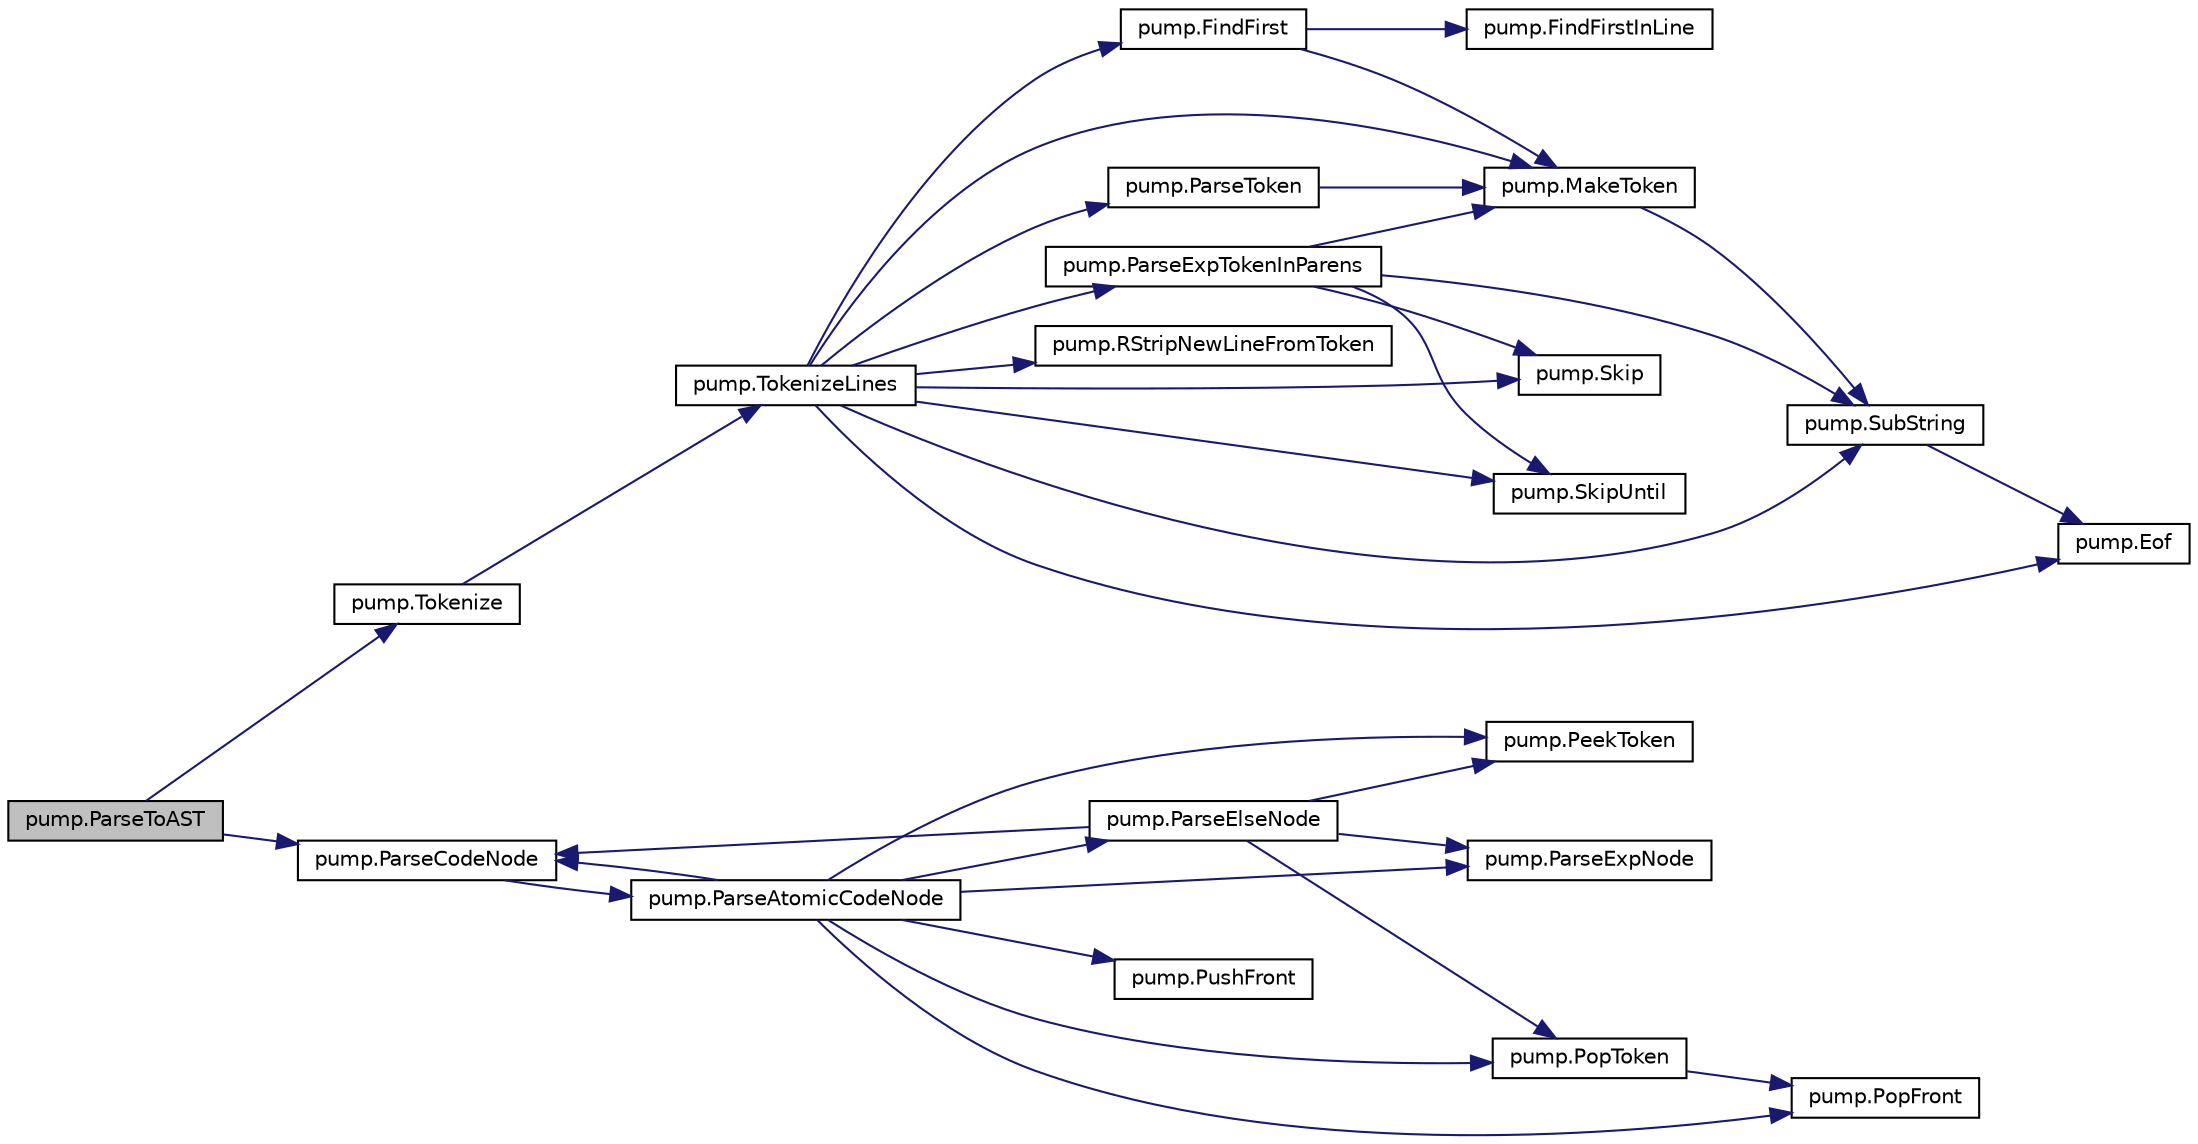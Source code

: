digraph "pump.ParseToAST"
{
  edge [fontname="Helvetica",fontsize="10",labelfontname="Helvetica",labelfontsize="10"];
  node [fontname="Helvetica",fontsize="10",shape=record];
  rankdir="LR";
  Node217 [label="pump.ParseToAST",height=0.2,width=0.4,color="black", fillcolor="grey75", style="filled", fontcolor="black"];
  Node217 -> Node218 [color="midnightblue",fontsize="10",style="solid",fontname="Helvetica"];
  Node218 [label="pump.Tokenize",height=0.2,width=0.4,color="black", fillcolor="white", style="filled",URL="$df/d92/namespacepump.html#aa42c23b1c914c0f86a94f2fa32999905"];
  Node218 -> Node219 [color="midnightblue",fontsize="10",style="solid",fontname="Helvetica"];
  Node219 [label="pump.TokenizeLines",height=0.2,width=0.4,color="black", fillcolor="white", style="filled",URL="$df/d92/namespacepump.html#aa383d59e8e2a9507a576fd4c6b68b6b7"];
  Node219 -> Node220 [color="midnightblue",fontsize="10",style="solid",fontname="Helvetica"];
  Node220 [label="pump.FindFirst",height=0.2,width=0.4,color="black", fillcolor="white", style="filled",URL="$df/d92/namespacepump.html#a08f2d05c192d11a134c008287bafef07"];
  Node220 -> Node221 [color="midnightblue",fontsize="10",style="solid",fontname="Helvetica"];
  Node221 [label="pump.FindFirstInLine",height=0.2,width=0.4,color="black", fillcolor="white", style="filled",URL="$df/d92/namespacepump.html#af9f92ec64fe45399c7e051115a107ee7"];
  Node220 -> Node222 [color="midnightblue",fontsize="10",style="solid",fontname="Helvetica"];
  Node222 [label="pump.MakeToken",height=0.2,width=0.4,color="black", fillcolor="white", style="filled",URL="$df/d92/namespacepump.html#af96d60dc97b160f3a18e63857aabeef7"];
  Node222 -> Node223 [color="midnightblue",fontsize="10",style="solid",fontname="Helvetica"];
  Node223 [label="pump.SubString",height=0.2,width=0.4,color="black", fillcolor="white", style="filled",URL="$df/d92/namespacepump.html#a859edb180cfc24c24fabcfb4f2bedf9e"];
  Node223 -> Node224 [color="midnightblue",fontsize="10",style="solid",fontname="Helvetica"];
  Node224 [label="pump.Eof",height=0.2,width=0.4,color="black", fillcolor="white", style="filled",URL="$df/d92/namespacepump.html#a38844b22bd5a51c098b07c2c36c5c5b3"];
  Node219 -> Node222 [color="midnightblue",fontsize="10",style="solid",fontname="Helvetica"];
  Node219 -> Node224 [color="midnightblue",fontsize="10",style="solid",fontname="Helvetica"];
  Node219 -> Node225 [color="midnightblue",fontsize="10",style="solid",fontname="Helvetica"];
  Node225 [label="pump.RStripNewLineFromToken",height=0.2,width=0.4,color="black", fillcolor="white", style="filled",URL="$df/d92/namespacepump.html#ae07150d94399cbe1661abe5929f921e0"];
  Node219 -> Node226 [color="midnightblue",fontsize="10",style="solid",fontname="Helvetica"];
  Node226 [label="pump.ParseToken",height=0.2,width=0.4,color="black", fillcolor="white", style="filled",URL="$df/d92/namespacepump.html#a23761d99dd43d642e94d845218573035"];
  Node226 -> Node222 [color="midnightblue",fontsize="10",style="solid",fontname="Helvetica"];
  Node219 -> Node227 [color="midnightblue",fontsize="10",style="solid",fontname="Helvetica"];
  Node227 [label="pump.Skip",height=0.2,width=0.4,color="black", fillcolor="white", style="filled",URL="$df/d92/namespacepump.html#a869bd8932d9ee97f3a0e789abd05d590"];
  Node219 -> Node223 [color="midnightblue",fontsize="10",style="solid",fontname="Helvetica"];
  Node219 -> Node228 [color="midnightblue",fontsize="10",style="solid",fontname="Helvetica"];
  Node228 [label="pump.SkipUntil",height=0.2,width=0.4,color="black", fillcolor="white", style="filled",URL="$df/d92/namespacepump.html#a8935d04d89047866b07c59845e2d7d29"];
  Node219 -> Node229 [color="midnightblue",fontsize="10",style="solid",fontname="Helvetica"];
  Node229 [label="pump.ParseExpTokenInParens",height=0.2,width=0.4,color="black", fillcolor="white", style="filled",URL="$df/d92/namespacepump.html#ae094486db14ecec9347129c5f230042d"];
  Node229 -> Node227 [color="midnightblue",fontsize="10",style="solid",fontname="Helvetica"];
  Node229 -> Node228 [color="midnightblue",fontsize="10",style="solid",fontname="Helvetica"];
  Node229 -> Node223 [color="midnightblue",fontsize="10",style="solid",fontname="Helvetica"];
  Node229 -> Node222 [color="midnightblue",fontsize="10",style="solid",fontname="Helvetica"];
  Node217 -> Node230 [color="midnightblue",fontsize="10",style="solid",fontname="Helvetica"];
  Node230 [label="pump.ParseCodeNode",height=0.2,width=0.4,color="black", fillcolor="white", style="filled",URL="$df/d92/namespacepump.html#aabbc064b8664abbe05618b3a0f5a6c38"];
  Node230 -> Node231 [color="midnightblue",fontsize="10",style="solid",fontname="Helvetica"];
  Node231 [label="pump.ParseAtomicCodeNode",height=0.2,width=0.4,color="black", fillcolor="white", style="filled",URL="$df/d92/namespacepump.html#a5532710f334f026f80fc485decf5078e"];
  Node231 -> Node232 [color="midnightblue",fontsize="10",style="solid",fontname="Helvetica"];
  Node232 [label="pump.PopToken",height=0.2,width=0.4,color="black", fillcolor="white", style="filled",URL="$df/d92/namespacepump.html#a45e1d5d5c1c188fc53eee8bd1e00e6b0"];
  Node232 -> Node233 [color="midnightblue",fontsize="10",style="solid",fontname="Helvetica"];
  Node233 [label="pump.PopFront",height=0.2,width=0.4,color="black", fillcolor="white", style="filled",URL="$df/d92/namespacepump.html#a8e2ff118da88397e88ccf68ebcd2df79"];
  Node231 -> Node233 [color="midnightblue",fontsize="10",style="solid",fontname="Helvetica"];
  Node231 -> Node234 [color="midnightblue",fontsize="10",style="solid",fontname="Helvetica"];
  Node234 [label="pump.PeekToken",height=0.2,width=0.4,color="black", fillcolor="white", style="filled",URL="$df/d92/namespacepump.html#ab12085e099ab4bd0cd968efdc435ec31"];
  Node231 -> Node235 [color="midnightblue",fontsize="10",style="solid",fontname="Helvetica"];
  Node235 [label="pump.ParseExpNode",height=0.2,width=0.4,color="black", fillcolor="white", style="filled",URL="$df/d92/namespacepump.html#af62b08489d90e69d0577e82c98383ba7"];
  Node231 -> Node230 [color="midnightblue",fontsize="10",style="solid",fontname="Helvetica"];
  Node231 -> Node236 [color="midnightblue",fontsize="10",style="solid",fontname="Helvetica"];
  Node236 [label="pump.ParseElseNode",height=0.2,width=0.4,color="black", fillcolor="white", style="filled",URL="$df/d92/namespacepump.html#ae40493525a993e81929c6905e329a406"];
  Node236 -> Node232 [color="midnightblue",fontsize="10",style="solid",fontname="Helvetica"];
  Node236 -> Node234 [color="midnightblue",fontsize="10",style="solid",fontname="Helvetica"];
  Node236 -> Node230 [color="midnightblue",fontsize="10",style="solid",fontname="Helvetica"];
  Node236 -> Node235 [color="midnightblue",fontsize="10",style="solid",fontname="Helvetica"];
  Node231 -> Node237 [color="midnightblue",fontsize="10",style="solid",fontname="Helvetica"];
  Node237 [label="pump.PushFront",height=0.2,width=0.4,color="black", fillcolor="white", style="filled",URL="$df/d92/namespacepump.html#a12c70577eb727526ac0ad17bf3b6c3a4"];
}
